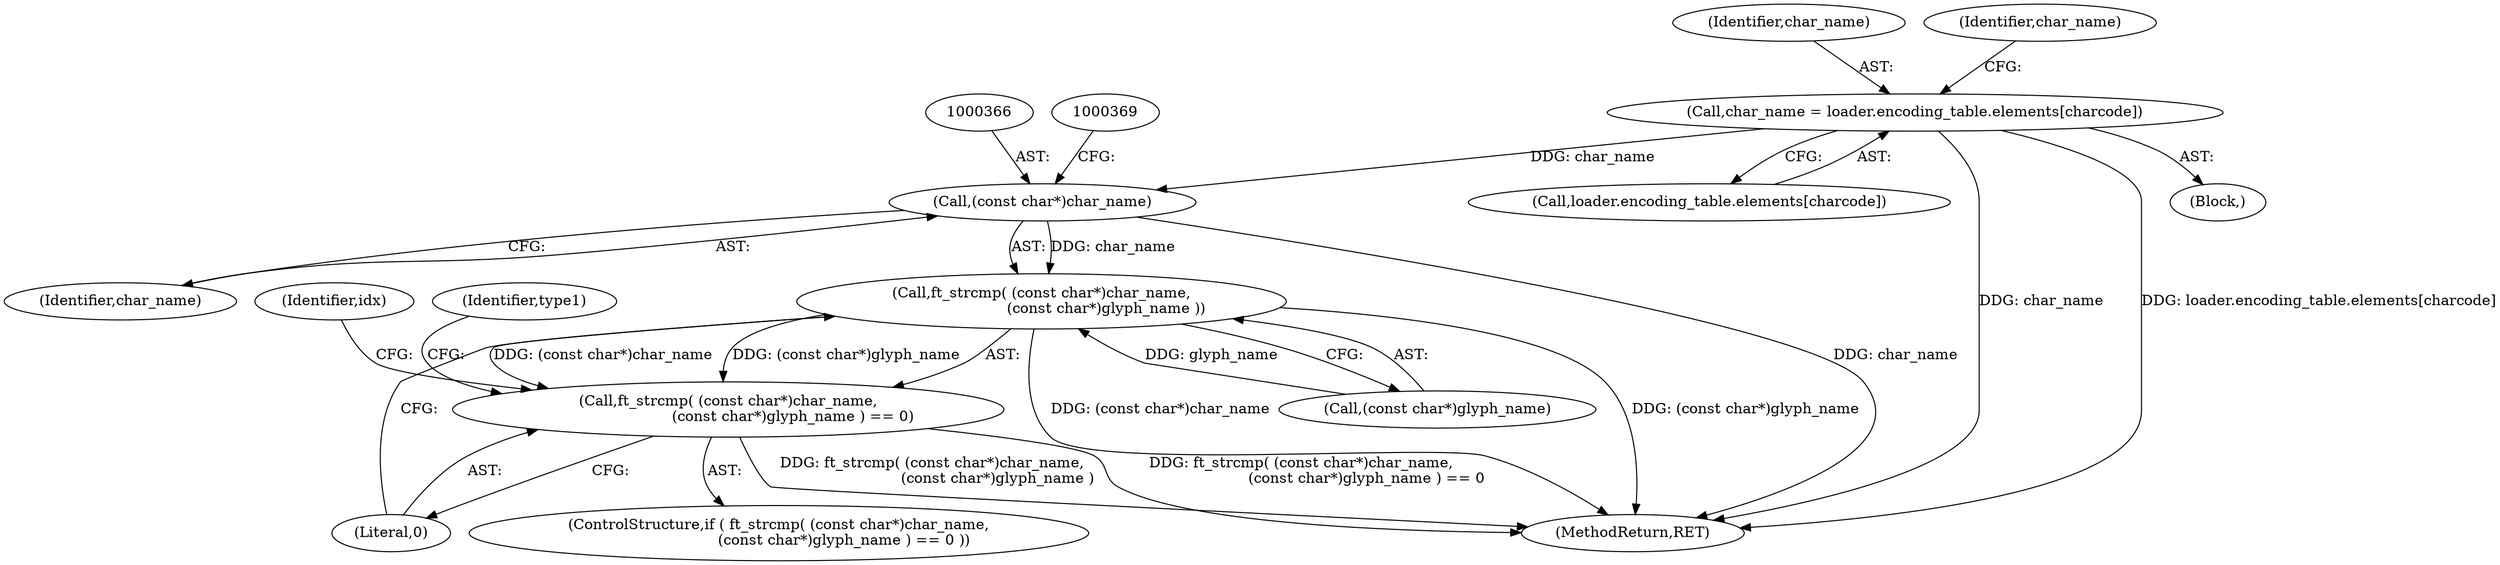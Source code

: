 digraph "0_savannah_3788187e0c396952cd7d905c6c61f3ff8e84b2b4@pointer" {
"1000365" [label="(Call,(const char*)char_name)"];
"1000330" [label="(Call,char_name = loader.encoding_table.elements[charcode])"];
"1000364" [label="(Call,ft_strcmp( (const char*)char_name,\n                            (const char*)glyph_name ))"];
"1000363" [label="(Call,ft_strcmp( (const char*)char_name,\n                            (const char*)glyph_name ) == 0)"];
"1000308" [label="(Block,)"];
"1000330" [label="(Call,char_name = loader.encoding_table.elements[charcode])"];
"1000331" [label="(Identifier,char_name)"];
"1000362" [label="(ControlStructure,if ( ft_strcmp( (const char*)char_name,\n                            (const char*)glyph_name ) == 0 ))"];
"1000377" [label="(Identifier,type1)"];
"1000363" [label="(Call,ft_strcmp( (const char*)char_name,\n                            (const char*)glyph_name ) == 0)"];
"1000351" [label="(Identifier,idx)"];
"1000365" [label="(Call,(const char*)char_name)"];
"1000371" [label="(Literal,0)"];
"1000368" [label="(Call,(const char*)glyph_name)"];
"1000367" [label="(Identifier,char_name)"];
"1000364" [label="(Call,ft_strcmp( (const char*)char_name,\n                            (const char*)glyph_name ))"];
"1000340" [label="(Identifier,char_name)"];
"1000332" [label="(Call,loader.encoding_table.elements[charcode])"];
"1000452" [label="(MethodReturn,RET)"];
"1000365" -> "1000364"  [label="AST: "];
"1000365" -> "1000367"  [label="CFG: "];
"1000366" -> "1000365"  [label="AST: "];
"1000367" -> "1000365"  [label="AST: "];
"1000369" -> "1000365"  [label="CFG: "];
"1000365" -> "1000452"  [label="DDG: char_name"];
"1000365" -> "1000364"  [label="DDG: char_name"];
"1000330" -> "1000365"  [label="DDG: char_name"];
"1000330" -> "1000308"  [label="AST: "];
"1000330" -> "1000332"  [label="CFG: "];
"1000331" -> "1000330"  [label="AST: "];
"1000332" -> "1000330"  [label="AST: "];
"1000340" -> "1000330"  [label="CFG: "];
"1000330" -> "1000452"  [label="DDG: char_name"];
"1000330" -> "1000452"  [label="DDG: loader.encoding_table.elements[charcode]"];
"1000364" -> "1000363"  [label="AST: "];
"1000364" -> "1000368"  [label="CFG: "];
"1000368" -> "1000364"  [label="AST: "];
"1000371" -> "1000364"  [label="CFG: "];
"1000364" -> "1000452"  [label="DDG: (const char*)char_name"];
"1000364" -> "1000452"  [label="DDG: (const char*)glyph_name"];
"1000364" -> "1000363"  [label="DDG: (const char*)char_name"];
"1000364" -> "1000363"  [label="DDG: (const char*)glyph_name"];
"1000368" -> "1000364"  [label="DDG: glyph_name"];
"1000363" -> "1000362"  [label="AST: "];
"1000363" -> "1000371"  [label="CFG: "];
"1000371" -> "1000363"  [label="AST: "];
"1000377" -> "1000363"  [label="CFG: "];
"1000351" -> "1000363"  [label="CFG: "];
"1000363" -> "1000452"  [label="DDG: ft_strcmp( (const char*)char_name,\n                            (const char*)glyph_name )"];
"1000363" -> "1000452"  [label="DDG: ft_strcmp( (const char*)char_name,\n                            (const char*)glyph_name ) == 0"];
}
